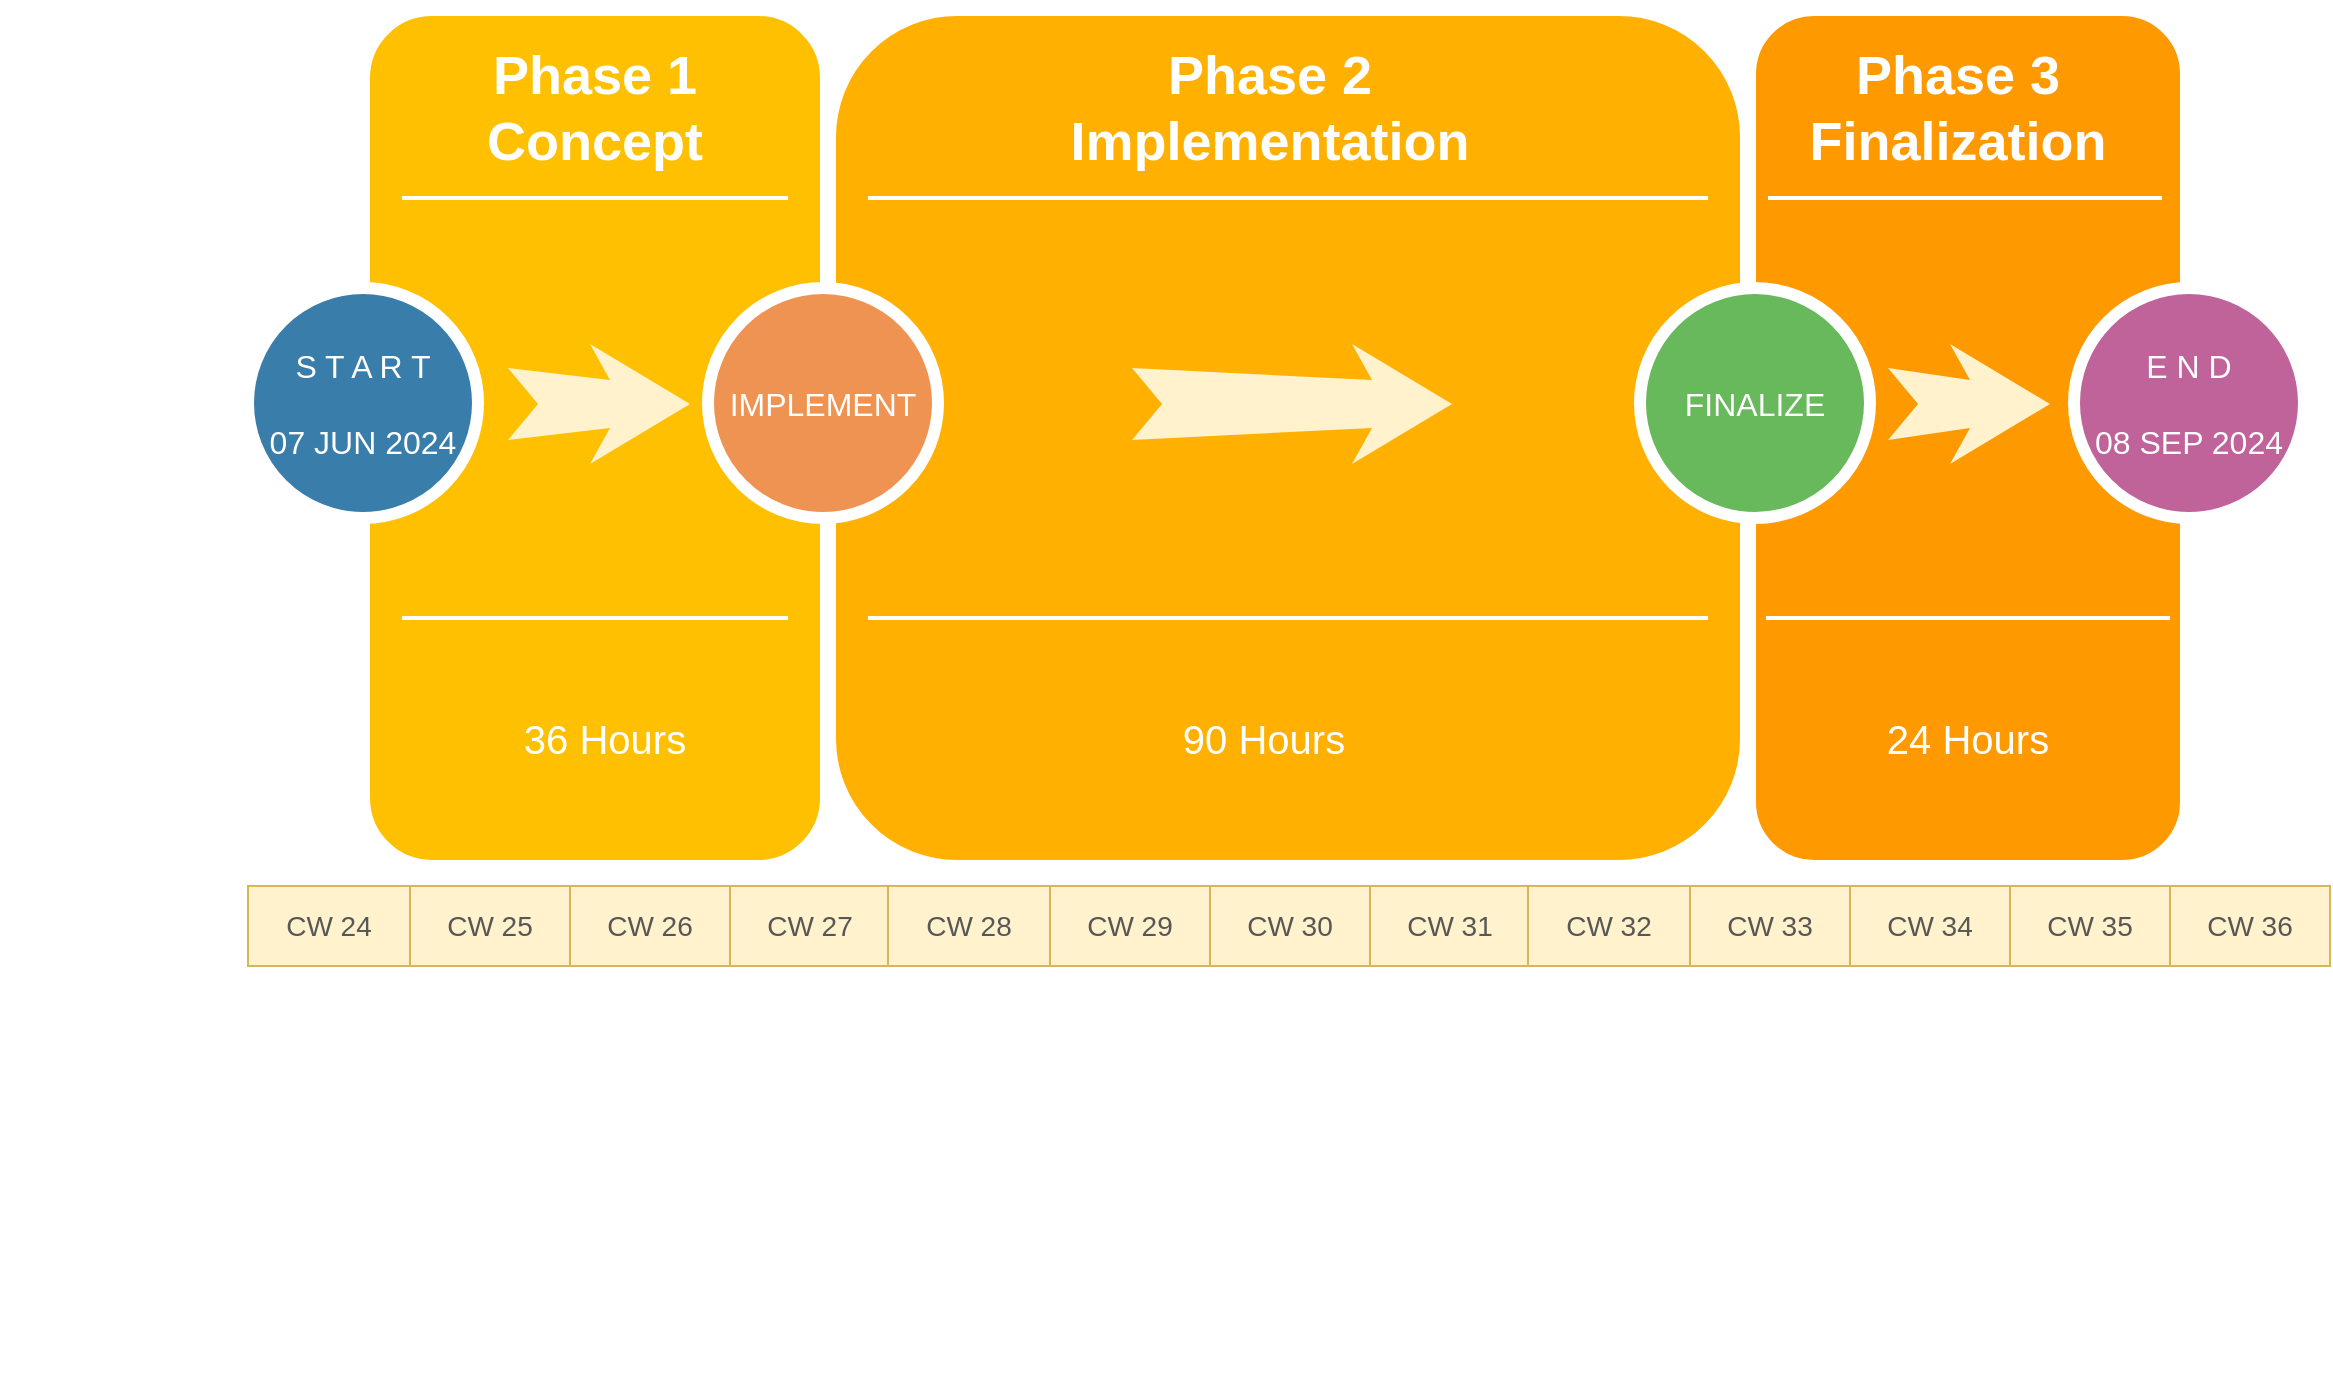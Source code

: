 <mxfile version="24.6.0" type="github">
  <diagram name="Page-1" id="12e1b939-464a-85fe-373e-61e167be1490">
    <mxGraphModel dx="1392" dy="866" grid="1" gridSize="10" guides="1" tooltips="1" connect="1" arrows="1" fold="1" page="1" pageScale="1.5" pageWidth="1169" pageHeight="826" background="none" math="0" shadow="0">
      <root>
        <mxCell id="0" />
        <mxCell id="1" parent="0" />
        <mxCell id="60da8b9f42644d3a-3" value="Phase 1" style="text;html=1;strokeColor=none;fillColor=none;align=center;verticalAlign=middle;whiteSpace=wrap;rounded=0;shadow=0;fontSize=27;fontColor=#FFFFFF;fontStyle=1" parent="1" vertex="1">
          <mxGeometry x="316" y="425" width="280" height="60" as="geometry" />
        </mxCell>
        <mxCell id="60da8b9f42644d3a-4" value="Blog&lt;div&gt;Keywords&lt;/div&gt;&lt;div&gt;Social Media&lt;/div&gt;" style="text;html=1;strokeColor=none;fillColor=none;align=center;verticalAlign=middle;whiteSpace=wrap;rounded=0;shadow=0;fontSize=14;fontColor=#FFFFFF;" parent="1" vertex="1">
          <mxGeometry x="316" y="725" width="280" height="90" as="geometry" />
        </mxCell>
        <mxCell id="60da8b9f42644d3a-6" value="" style="line;strokeWidth=2;html=1;rounded=0;shadow=0;fontSize=27;align=center;fillColor=none;strokeColor=#FFFFFF;" parent="1" vertex="1">
          <mxGeometry x="336" y="485" width="240" height="10" as="geometry" />
        </mxCell>
        <mxCell id="60da8b9f42644d3a-7" value="" style="line;strokeWidth=2;html=1;rounded=0;shadow=0;fontSize=27;align=center;fillColor=none;strokeColor=#FFFFFF;" parent="1" vertex="1">
          <mxGeometry x="336" y="705" width="240" height="10" as="geometry" />
        </mxCell>
        <mxCell id="60da8b9f42644d3a-17" value="" style="whiteSpace=wrap;html=1;rounded=1;shadow=0;strokeWidth=8;fontSize=20;align=center;fillColor=#FFC001;strokeColor=#FFFFFF;" parent="1" vertex="1">
          <mxGeometry x="497" y="122" width="233" height="430" as="geometry" />
        </mxCell>
        <mxCell id="60da8b9f42644d3a-18" value="Phase 1&lt;div&gt;Concept&lt;/div&gt;" style="text;html=1;strokeColor=none;fillColor=none;align=center;verticalAlign=middle;whiteSpace=wrap;rounded=0;shadow=0;fontSize=27;fontColor=#FFFFFF;fontStyle=1" parent="1" vertex="1">
          <mxGeometry x="497" y="142" width="233" height="60" as="geometry" />
        </mxCell>
        <mxCell id="60da8b9f42644d3a-19" value="&lt;span style=&quot;font-size: 20px; background-color: initial;&quot;&gt;36 Hours&lt;/span&gt;" style="text;html=1;strokeColor=none;fillColor=none;align=center;verticalAlign=middle;whiteSpace=wrap;rounded=0;shadow=0;fontSize=14;fontColor=#FFFFFF;strokeWidth=10;" parent="1" vertex="1">
          <mxGeometry x="497" y="442" width="243" height="90" as="geometry" />
        </mxCell>
        <mxCell id="60da8b9f42644d3a-20" value="" style="line;strokeWidth=2;html=1;rounded=0;shadow=0;fontSize=27;align=center;fillColor=none;strokeColor=#FFFFFF;" parent="1" vertex="1">
          <mxGeometry x="517" y="212" width="193" height="10" as="geometry" />
        </mxCell>
        <mxCell id="60da8b9f42644d3a-21" value="" style="line;strokeWidth=2;html=1;rounded=0;shadow=0;fontSize=27;align=center;fillColor=none;strokeColor=#FFFFFF;" parent="1" vertex="1">
          <mxGeometry x="517" y="422" width="193" height="10" as="geometry" />
        </mxCell>
        <mxCell id="60da8b9f42644d3a-22" value="&lt;font style=&quot;font-size: 16px;&quot;&gt;S T A R T&lt;/font&gt;&lt;div style=&quot;font-size: 16px;&quot;&gt;&lt;font style=&quot;font-size: 16px;&quot;&gt;&lt;br&gt;&lt;/font&gt;&lt;div style=&quot;&quot;&gt;&lt;font style=&quot;font-size: 16px;&quot;&gt;07 JUN 2024&lt;/font&gt;&lt;/div&gt;&lt;/div&gt;" style="ellipse;whiteSpace=wrap;html=1;rounded=0;shadow=0;strokeWidth=6;fontSize=14;align=center;fillColor=#397DAA;strokeColor=#FFFFFF;fontColor=#FFFFFF;" parent="1" vertex="1">
          <mxGeometry x="440" y="262" width="115" height="115" as="geometry" />
        </mxCell>
        <mxCell id="60da8b9f42644d3a-23" value="" style="html=1;shadow=0;dashed=0;align=center;verticalAlign=middle;shape=mxgraph.arrows2.stylisedArrow;dy=0.6;dx=40;notch=15;feather=0.4;rounded=0;strokeWidth=1;fontSize=27;strokeColor=none;fillColor=#fff2cc;" parent="1" vertex="1">
          <mxGeometry x="570" y="290" width="91" height="60" as="geometry" />
        </mxCell>
        <mxCell id="60da8b9f42644d3a-24" value="" style="whiteSpace=wrap;html=1;rounded=1;shadow=0;strokeWidth=8;fontSize=20;align=center;fillColor=#FFB001;strokeColor=#FFFFFF;" parent="1" vertex="1">
          <mxGeometry x="730" y="122" width="460" height="430" as="geometry" />
        </mxCell>
        <mxCell id="60da8b9f42644d3a-25" value="Phase 2&lt;div&gt;Implementation&lt;/div&gt;" style="text;html=1;strokeColor=none;fillColor=none;align=center;verticalAlign=middle;whiteSpace=wrap;rounded=0;shadow=0;fontSize=27;fontColor=#FFFFFF;fontStyle=1" parent="1" vertex="1">
          <mxGeometry x="811" y="142" width="280" height="60" as="geometry" />
        </mxCell>
        <mxCell id="60da8b9f42644d3a-26" value="&lt;font style=&quot;font-size: 20px;&quot;&gt;90 Hours&lt;/font&gt;" style="text;html=1;strokeColor=none;fillColor=none;align=center;verticalAlign=middle;whiteSpace=wrap;rounded=0;shadow=0;fontSize=14;fontColor=#FFFFFF;" parent="1" vertex="1">
          <mxGeometry x="808" y="442" width="280" height="90" as="geometry" />
        </mxCell>
        <mxCell id="60da8b9f42644d3a-27" value="" style="line;strokeWidth=2;html=1;rounded=0;shadow=0;fontSize=27;align=center;fillColor=none;strokeColor=#FFFFFF;" parent="1" vertex="1">
          <mxGeometry x="750" y="212" width="420" height="10" as="geometry" />
        </mxCell>
        <mxCell id="60da8b9f42644d3a-28" value="" style="line;strokeWidth=2;html=1;rounded=0;shadow=0;fontSize=27;align=center;fillColor=none;strokeColor=#FFFFFF;" parent="1" vertex="1">
          <mxGeometry x="750" y="422" width="420" height="10" as="geometry" />
        </mxCell>
        <mxCell id="60da8b9f42644d3a-29" value="&lt;font style=&quot;font-size: 16px;&quot;&gt;IMPLEMENT&lt;/font&gt;" style="ellipse;whiteSpace=wrap;html=1;rounded=0;shadow=0;strokeWidth=6;fontSize=14;align=center;fillColor=#EF9353;strokeColor=#FFFFFF;fontColor=#FFFFFF;" parent="1" vertex="1">
          <mxGeometry x="670" y="262" width="115" height="115" as="geometry" />
        </mxCell>
        <mxCell id="60da8b9f42644d3a-30" value="" style="html=1;shadow=0;dashed=0;align=center;verticalAlign=middle;shape=mxgraph.arrows2.stylisedArrow;dy=0.6;dx=40;notch=15;feather=0.4;rounded=0;strokeWidth=1;fontSize=27;strokeColor=none;fillColor=#fff2cc;" parent="1" vertex="1">
          <mxGeometry x="882" y="290" width="160" height="60" as="geometry" />
        </mxCell>
        <mxCell id="60da8b9f42644d3a-31" value="" style="whiteSpace=wrap;html=1;rounded=1;shadow=0;strokeWidth=8;fontSize=20;align=center;fillColor=#FE9900;strokeColor=#FFFFFF;" parent="1" vertex="1">
          <mxGeometry x="1190" y="122" width="220" height="430" as="geometry" />
        </mxCell>
        <mxCell id="60da8b9f42644d3a-32" value="Phase 3&lt;div&gt;Finalization&lt;/div&gt;" style="text;html=1;strokeColor=none;fillColor=none;align=center;verticalAlign=middle;whiteSpace=wrap;rounded=0;shadow=0;fontSize=27;fontColor=#FFFFFF;fontStyle=1" parent="1" vertex="1">
          <mxGeometry x="1155" y="142" width="280" height="60" as="geometry" />
        </mxCell>
        <mxCell id="60da8b9f42644d3a-33" value="&lt;font style=&quot;font-size: 20px;&quot;&gt;24 Hours&lt;/font&gt;" style="text;html=1;strokeColor=none;fillColor=none;align=center;verticalAlign=middle;whiteSpace=wrap;rounded=0;shadow=0;fontSize=14;fontColor=#FFFFFF;" parent="1" vertex="1">
          <mxGeometry x="1181" y="442" width="238" height="90" as="geometry" />
        </mxCell>
        <mxCell id="60da8b9f42644d3a-34" value="" style="line;strokeWidth=2;html=1;rounded=0;shadow=0;fontSize=27;align=center;fillColor=none;strokeColor=#FFFFFF;" parent="1" vertex="1">
          <mxGeometry x="1200" y="212" width="197" height="10" as="geometry" />
        </mxCell>
        <mxCell id="60da8b9f42644d3a-35" value="" style="line;strokeWidth=2;html=1;rounded=0;shadow=0;fontSize=27;align=center;fillColor=none;strokeColor=#FFFFFF;" parent="1" vertex="1">
          <mxGeometry x="1199" y="422" width="202" height="10" as="geometry" />
        </mxCell>
        <mxCell id="60da8b9f42644d3a-36" value="&lt;font style=&quot;font-size: 16px;&quot;&gt;FINALIZE&lt;/font&gt;" style="ellipse;whiteSpace=wrap;html=1;rounded=0;shadow=0;strokeWidth=6;fontSize=14;align=center;fillColor=#68B85C;strokeColor=#FFFFFF;fontColor=#FFFFFF;" parent="1" vertex="1">
          <mxGeometry x="1136" y="262" width="115" height="115" as="geometry" />
        </mxCell>
        <mxCell id="60da8b9f42644d3a-37" value="" style="html=1;shadow=0;dashed=0;align=center;verticalAlign=middle;shape=mxgraph.arrows2.stylisedArrow;dy=0.6;dx=40;notch=15;feather=0.4;rounded=0;strokeWidth=1;fontSize=27;strokeColor=none;fillColor=#fff2cc;" parent="1" vertex="1">
          <mxGeometry x="1260" y="290" width="81" height="60" as="geometry" />
        </mxCell>
        <mxCell id="60da8b9f42644d3a-38" value="&lt;font style=&quot;font-size: 16px;&quot;&gt;E N D&lt;/font&gt;&lt;div style=&quot;font-size: 16px;&quot;&gt;&lt;font style=&quot;font-size: 16px;&quot;&gt;&lt;br&gt;&lt;/font&gt;&lt;/div&gt;&lt;div style=&quot;font-size: 16px;&quot;&gt;&lt;font style=&quot;font-size: 16px;&quot;&gt;08 SEP 2024&lt;/font&gt;&lt;/div&gt;" style="ellipse;whiteSpace=wrap;html=1;rounded=0;shadow=0;strokeWidth=6;fontSize=14;align=center;fillColor=#BF639A;strokeColor=#FFFFFF;fontColor=#FFFFFF;" parent="1" vertex="1">
          <mxGeometry x="1353" y="262" width="115" height="115" as="geometry" />
        </mxCell>
        <mxCell id="exEU_OyUhPamFOW2YQ-p-2" value="&lt;span style=&quot;color: rgb(87, 87, 87);&quot;&gt;&lt;font style=&quot;font-size: 14px;&quot;&gt;CW 24&lt;/font&gt;&lt;/span&gt;" style="rounded=0;whiteSpace=wrap;html=1;fillColor=#fff2cc;strokeColor=#d6b656;" vertex="1" parent="1">
          <mxGeometry x="440" y="561" width="81" height="40" as="geometry" />
        </mxCell>
        <mxCell id="exEU_OyUhPamFOW2YQ-p-3" value="&lt;span style=&quot;color: rgb(87, 87, 87);&quot;&gt;&lt;font style=&quot;font-size: 14px;&quot;&gt;CW 25&lt;/font&gt;&lt;/span&gt;" style="rounded=0;whiteSpace=wrap;html=1;fillColor=#fff2cc;strokeColor=#d6b656;" vertex="1" parent="1">
          <mxGeometry x="521" y="561" width="80" height="40" as="geometry" />
        </mxCell>
        <mxCell id="exEU_OyUhPamFOW2YQ-p-4" value="&lt;span style=&quot;color: rgb(87, 87, 87);&quot;&gt;&lt;font style=&quot;font-size: 14px;&quot;&gt;CW 26&lt;/font&gt;&lt;/span&gt;" style="rounded=0;whiteSpace=wrap;html=1;fillColor=#fff2cc;strokeColor=#d6b656;" vertex="1" parent="1">
          <mxGeometry x="601" y="561" width="80" height="40" as="geometry" />
        </mxCell>
        <mxCell id="exEU_OyUhPamFOW2YQ-p-9" value="&lt;font color=&quot;#575757&quot; style=&quot;font-size: 14px;&quot;&gt;CW 27&lt;/font&gt;" style="rounded=0;whiteSpace=wrap;html=1;fillColor=#fff2cc;strokeColor=#d6b656;" vertex="1" parent="1">
          <mxGeometry x="681" y="561" width="80" height="40" as="geometry" />
        </mxCell>
        <mxCell id="exEU_OyUhPamFOW2YQ-p-10" value="&lt;span style=&quot;color: rgb(87, 87, 87);&quot;&gt;&lt;font style=&quot;font-size: 14px;&quot;&gt;CW 28&lt;/font&gt;&lt;/span&gt;" style="rounded=0;whiteSpace=wrap;html=1;fillColor=#fff2cc;strokeColor=#d6b656;" vertex="1" parent="1">
          <mxGeometry x="760" y="561" width="81" height="40" as="geometry" />
        </mxCell>
        <mxCell id="exEU_OyUhPamFOW2YQ-p-11" value="&lt;span style=&quot;color: rgb(87, 87, 87);&quot;&gt;&lt;font style=&quot;font-size: 14px;&quot;&gt;CW 29&lt;/font&gt;&lt;/span&gt;" style="rounded=0;whiteSpace=wrap;html=1;fillColor=#fff2cc;strokeColor=#d6b656;" vertex="1" parent="1">
          <mxGeometry x="841" y="561" width="80" height="40" as="geometry" />
        </mxCell>
        <mxCell id="exEU_OyUhPamFOW2YQ-p-12" value="&lt;span style=&quot;color: rgb(87, 87, 87);&quot;&gt;&lt;font style=&quot;font-size: 14px;&quot;&gt;CW 30&lt;/font&gt;&lt;/span&gt;" style="rounded=0;whiteSpace=wrap;html=1;fillColor=#fff2cc;strokeColor=#d6b656;" vertex="1" parent="1">
          <mxGeometry x="921" y="561" width="80" height="40" as="geometry" />
        </mxCell>
        <mxCell id="exEU_OyUhPamFOW2YQ-p-13" value="&lt;font color=&quot;#575757&quot; style=&quot;font-size: 14px;&quot;&gt;CW 31&lt;/font&gt;" style="rounded=0;whiteSpace=wrap;html=1;fillColor=#fff2cc;strokeColor=#d6b656;" vertex="1" parent="1">
          <mxGeometry x="1001" y="561" width="80" height="40" as="geometry" />
        </mxCell>
        <mxCell id="exEU_OyUhPamFOW2YQ-p-14" value="&lt;span style=&quot;color: rgb(87, 87, 87);&quot;&gt;&lt;font style=&quot;font-size: 14px;&quot;&gt;CW 32&lt;/font&gt;&lt;/span&gt;" style="rounded=0;whiteSpace=wrap;html=1;fillColor=#fff2cc;strokeColor=#d6b656;" vertex="1" parent="1">
          <mxGeometry x="1080" y="561" width="81" height="40" as="geometry" />
        </mxCell>
        <mxCell id="exEU_OyUhPamFOW2YQ-p-15" value="&lt;span style=&quot;color: rgb(87, 87, 87);&quot;&gt;&lt;font style=&quot;font-size: 14px;&quot;&gt;CW 33&lt;/font&gt;&lt;/span&gt;" style="rounded=0;whiteSpace=wrap;html=1;fillColor=#fff2cc;strokeColor=#d6b656;" vertex="1" parent="1">
          <mxGeometry x="1161" y="561" width="80" height="40" as="geometry" />
        </mxCell>
        <mxCell id="exEU_OyUhPamFOW2YQ-p-16" value="&lt;span style=&quot;color: rgb(87, 87, 87);&quot;&gt;&lt;font style=&quot;font-size: 14px;&quot;&gt;CW 34&lt;/font&gt;&lt;/span&gt;" style="rounded=0;whiteSpace=wrap;html=1;fillColor=#fff2cc;strokeColor=#d6b656;" vertex="1" parent="1">
          <mxGeometry x="1241" y="561" width="80" height="40" as="geometry" />
        </mxCell>
        <mxCell id="exEU_OyUhPamFOW2YQ-p-17" value="&lt;span style=&quot;color: rgb(87, 87, 87);&quot;&gt;&lt;font style=&quot;font-size: 14px;&quot;&gt;CW 35&lt;/font&gt;&lt;/span&gt;" style="rounded=0;whiteSpace=wrap;html=1;fillColor=#fff2cc;strokeColor=#d6b656;" vertex="1" parent="1">
          <mxGeometry x="1321" y="561" width="80" height="40" as="geometry" />
        </mxCell>
        <mxCell id="exEU_OyUhPamFOW2YQ-p-18" value="&lt;span style=&quot;color: rgb(87, 87, 87);&quot;&gt;&lt;font style=&quot;font-size: 14px;&quot;&gt;CW 36&lt;/font&gt;&lt;/span&gt;" style="rounded=0;whiteSpace=wrap;html=1;fillColor=#fff2cc;strokeColor=#d6b656;" vertex="1" parent="1">
          <mxGeometry x="1401" y="561" width="80" height="40" as="geometry" />
        </mxCell>
      </root>
    </mxGraphModel>
  </diagram>
</mxfile>
